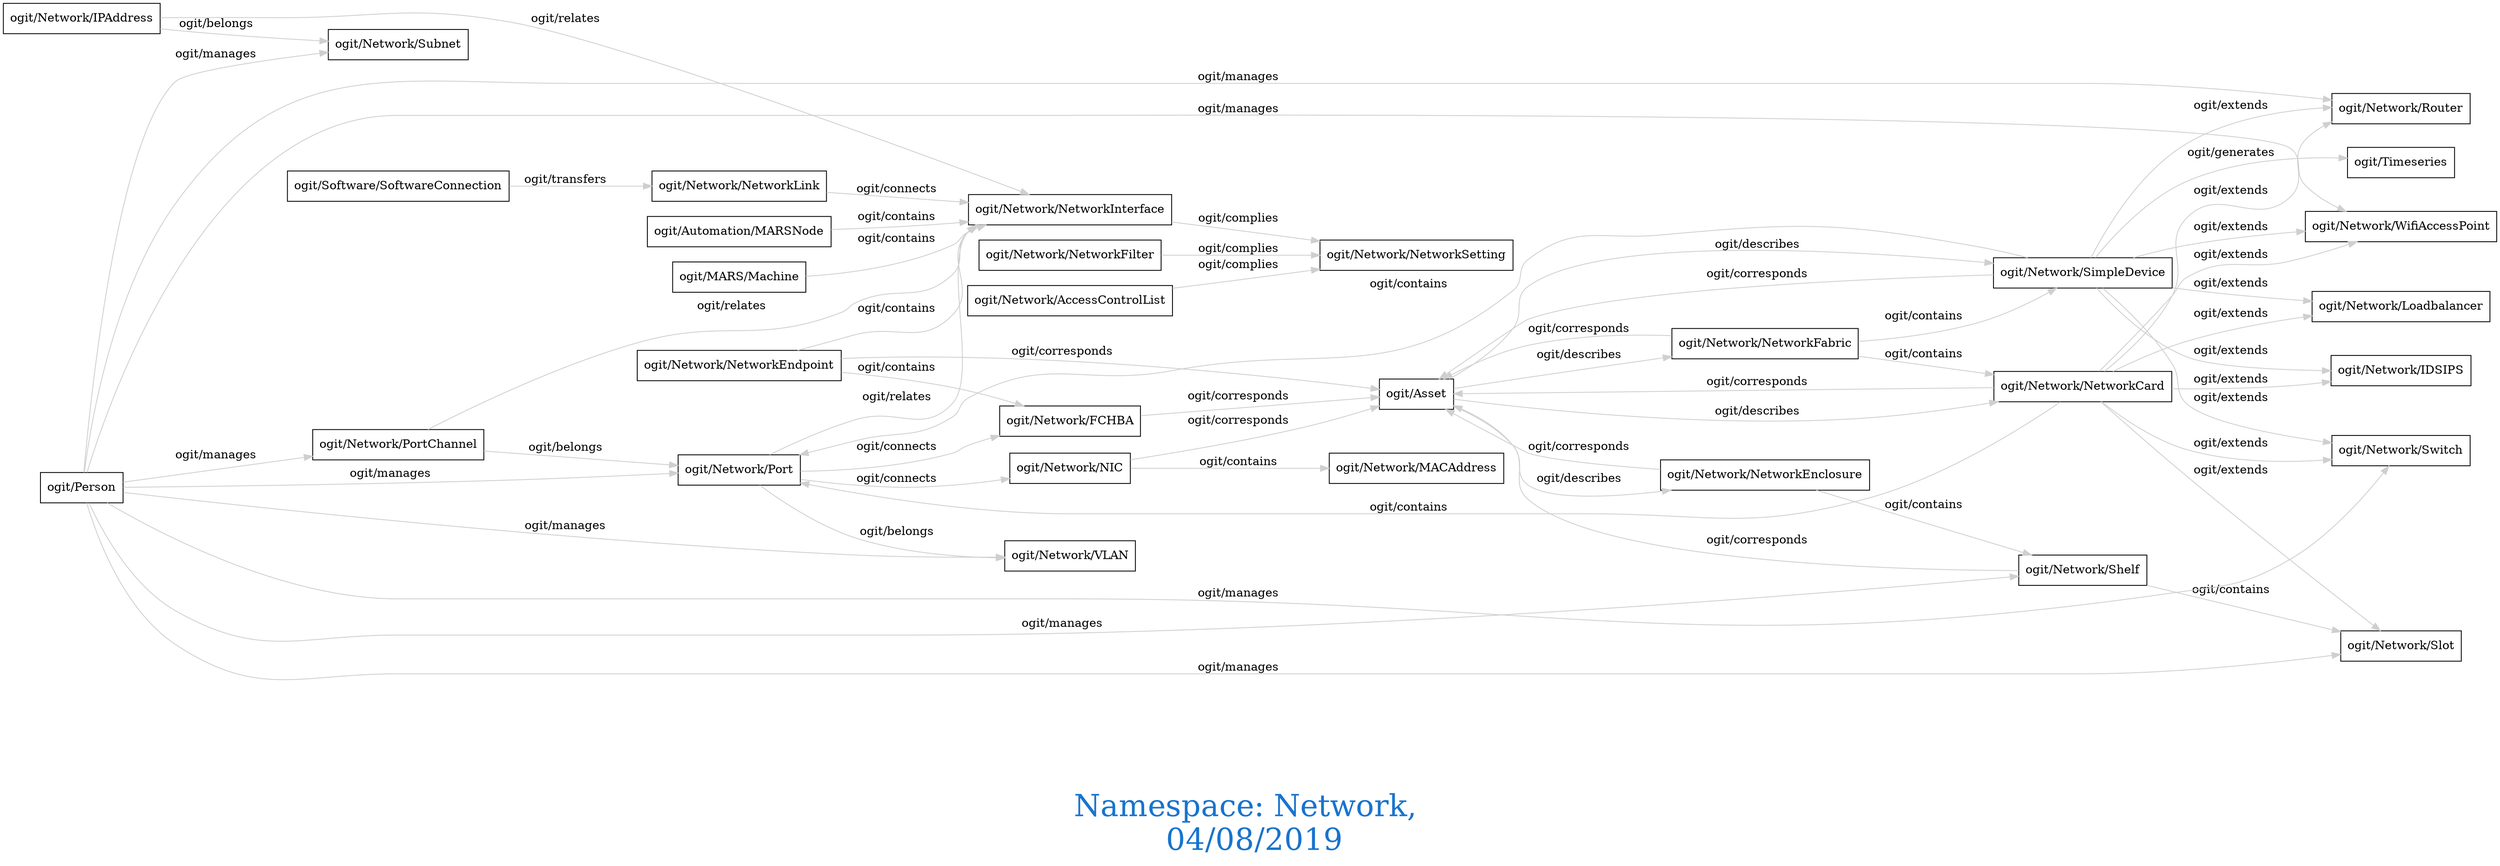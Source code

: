 digraph OGIT_ontology {
 graph [ rankdir= LR,fontsize = 36,
fontcolor= dodgerblue3,label = "\n\n\nNamespace: Network, \n 04/08/2019"];
node[shape=polygon];
edge [  color="gray81"];

   "ogit/Automation/MARSNode" -> "ogit/Network/NetworkInterface" [label="ogit/contains    "];
   "ogit/MARS/Machine" -> "ogit/Network/NetworkInterface" [label="ogit/contains    "];
   "ogit/Network/NIC" -> "ogit/Network/MACAddress" [label="ogit/contains    "];
   "ogit/Network/NetworkCard" -> "ogit/Network/Port" [label="ogit/contains    "];
   "ogit/Network/NetworkEnclosure" -> "ogit/Network/Shelf" [label="ogit/contains    "];
   "ogit/Network/NetworkEndpoint" -> "ogit/Network/NetworkInterface" [label="ogit/contains    "];
   "ogit/Network/NetworkEndpoint" -> "ogit/Network/FCHBA" [label="ogit/contains    "];
   "ogit/Network/NetworkFabric" -> "ogit/Network/SimpleDevice" [label="ogit/contains    "];
   "ogit/Network/NetworkFabric" -> "ogit/Network/NetworkCard" [label="ogit/contains    "];
   "ogit/Network/Shelf" -> "ogit/Network/Slot" [label="ogit/contains    "];
   "ogit/Network/SimpleDevice" -> "ogit/Network/Port" [label="ogit/contains    "];
   "ogit/Person" -> "ogit/Network/WifiAccessPoint" [label="ogit/manages    "];
   "ogit/Person" -> "ogit/Network/VLAN" [label="ogit/manages    "];
   "ogit/Person" -> "ogit/Network/Switch" [label="ogit/manages    "];
   "ogit/Person" -> "ogit/Network/Subnet" [label="ogit/manages    "];
   "ogit/Person" -> "ogit/Network/Slot" [label="ogit/manages    "];
   "ogit/Person" -> "ogit/Network/Shelf" [label="ogit/manages    "];
   "ogit/Person" -> "ogit/Network/Router" [label="ogit/manages    "];
   "ogit/Person" -> "ogit/Network/PortChannel" [label="ogit/manages    "];
   "ogit/Person" -> "ogit/Network/Port" [label="ogit/manages    "];
   "ogit/Network/SimpleDevice" -> "ogit/Timeseries" [label="ogit/generates    "];
   "ogit/Network/NetworkCard" -> "ogit/Network/Slot" [label="ogit/extends    "];
   "ogit/Network/NetworkCard" -> "ogit/Network/WifiAccessPoint" [label="ogit/extends    "];
   "ogit/Network/NetworkCard" -> "ogit/Network/Switch" [label="ogit/extends    "];
   "ogit/Network/NetworkCard" -> "ogit/Network/Router" [label="ogit/extends    "];
   "ogit/Network/NetworkCard" -> "ogit/Network/Loadbalancer" [label="ogit/extends    "];
   "ogit/Network/NetworkCard" -> "ogit/Network/IDSIPS" [label="ogit/extends    "];
   "ogit/Network/SimpleDevice" -> "ogit/Network/WifiAccessPoint" [label="ogit/extends    "];
   "ogit/Network/SimpleDevice" -> "ogit/Network/Switch" [label="ogit/extends    "];
   "ogit/Network/SimpleDevice" -> "ogit/Network/Router" [label="ogit/extends    "];
   "ogit/Network/SimpleDevice" -> "ogit/Network/Loadbalancer" [label="ogit/extends    "];
   "ogit/Network/SimpleDevice" -> "ogit/Network/IDSIPS" [label="ogit/extends    "];
   "ogit/Asset" -> "ogit/Network/SimpleDevice" [label="ogit/describes    "];
   "ogit/Asset" -> "ogit/Network/NetworkFabric" [label="ogit/describes    "];
   "ogit/Asset" -> "ogit/Network/NetworkEnclosure" [label="ogit/describes    "];
   "ogit/Asset" -> "ogit/Network/NetworkCard" [label="ogit/describes    "];
   "ogit/Network/AccessControlList" -> "ogit/Network/NetworkSetting" [label="ogit/complies    "];
   "ogit/Network/NetworkFilter" -> "ogit/Network/NetworkSetting" [label="ogit/complies    "];
   "ogit/Network/NetworkInterface" -> "ogit/Network/NetworkSetting" [label="ogit/complies    "];
   "ogit/Network/NetworkLink" -> "ogit/Network/NetworkInterface" [label="ogit/connects    "];
   "ogit/Network/Port" -> "ogit/Network/NIC" [label="ogit/connects    "];
   "ogit/Network/Port" -> "ogit/Network/FCHBA" [label="ogit/connects    "];
   "ogit/Network/FCHBA" -> "ogit/Asset" [label="ogit/corresponds    "];
   "ogit/Network/NIC" -> "ogit/Asset" [label="ogit/corresponds    "];
   "ogit/Network/NetworkCard" -> "ogit/Asset" [label="ogit/corresponds    "];
   "ogit/Network/NetworkEnclosure" -> "ogit/Asset" [label="ogit/corresponds    "];
   "ogit/Network/NetworkEndpoint" -> "ogit/Asset" [label="ogit/corresponds    "];
   "ogit/Network/NetworkFabric" -> "ogit/Asset" [label="ogit/corresponds    "];
   "ogit/Network/Shelf" -> "ogit/Asset" [label="ogit/corresponds    "];
   "ogit/Network/SimpleDevice" -> "ogit/Asset" [label="ogit/corresponds    "];
   "ogit/Software/SoftwareConnection" -> "ogit/Network/NetworkLink" [label="ogit/transfers    "];
   "ogit/Network/IPAddress" -> "ogit/Network/Subnet" [label="ogit/belongs    "];
   "ogit/Network/Port" -> "ogit/Network/VLAN" [label="ogit/belongs    "];
   "ogit/Network/PortChannel" -> "ogit/Network/Port" [label="ogit/belongs    "];
   "ogit/Network/IPAddress" -> "ogit/Network/NetworkInterface" [label="ogit/relates    "];
   "ogit/Network/Port" -> "ogit/Network/NetworkInterface" [label="ogit/relates    "];
   "ogit/Network/PortChannel" -> "ogit/Network/NetworkInterface" [label="ogit/relates    "];
}

